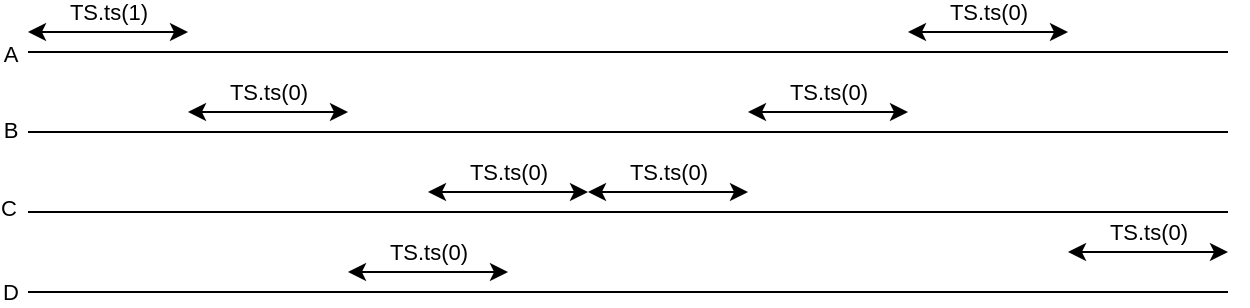 <mxfile version="23.1.5" type="device">
  <diagram name="Page-1" id="WOQK134cbvJkuxmPQiWQ">
    <mxGraphModel dx="1145" dy="627" grid="1" gridSize="10" guides="1" tooltips="1" connect="1" arrows="1" fold="1" page="1" pageScale="1" pageWidth="827" pageHeight="1169" math="0" shadow="0">
      <root>
        <mxCell id="0" />
        <mxCell id="1" parent="0" />
        <mxCell id="P40Medt0AhkuD9oSW2cC-4" value="" style="endArrow=none;html=1;rounded=0;" edge="1" parent="1">
          <mxGeometry width="50" height="50" relative="1" as="geometry">
            <mxPoint x="120" y="240" as="sourcePoint" />
            <mxPoint x="720" y="240" as="targetPoint" />
          </mxGeometry>
        </mxCell>
        <mxCell id="P40Medt0AhkuD9oSW2cC-30" value="A" style="edgeLabel;html=1;align=center;verticalAlign=middle;resizable=0;points=[];" vertex="1" connectable="0" parent="P40Medt0AhkuD9oSW2cC-4">
          <mxGeometry x="-0.895" y="-1" relative="1" as="geometry">
            <mxPoint x="-41" as="offset" />
          </mxGeometry>
        </mxCell>
        <mxCell id="P40Medt0AhkuD9oSW2cC-5" value="" style="endArrow=none;html=1;rounded=0;" edge="1" parent="1">
          <mxGeometry width="50" height="50" relative="1" as="geometry">
            <mxPoint x="120" y="280" as="sourcePoint" />
            <mxPoint x="720" y="280" as="targetPoint" />
          </mxGeometry>
        </mxCell>
        <mxCell id="P40Medt0AhkuD9oSW2cC-31" value="B" style="edgeLabel;html=1;align=center;verticalAlign=middle;resizable=0;points=[];" vertex="1" connectable="0" parent="P40Medt0AhkuD9oSW2cC-5">
          <mxGeometry x="-0.881" y="1" relative="1" as="geometry">
            <mxPoint x="-45" as="offset" />
          </mxGeometry>
        </mxCell>
        <mxCell id="P40Medt0AhkuD9oSW2cC-6" value="" style="endArrow=none;html=1;rounded=0;" edge="1" parent="1">
          <mxGeometry width="50" height="50" relative="1" as="geometry">
            <mxPoint x="120" y="320" as="sourcePoint" />
            <mxPoint x="720" y="320" as="targetPoint" />
          </mxGeometry>
        </mxCell>
        <mxCell id="P40Medt0AhkuD9oSW2cC-32" value="C" style="edgeLabel;html=1;align=center;verticalAlign=middle;resizable=0;points=[];" vertex="1" connectable="0" parent="P40Medt0AhkuD9oSW2cC-6">
          <mxGeometry x="-0.973" y="2" relative="1" as="geometry">
            <mxPoint x="-18" as="offset" />
          </mxGeometry>
        </mxCell>
        <mxCell id="P40Medt0AhkuD9oSW2cC-7" value="" style="endArrow=none;html=1;rounded=0;" edge="1" parent="1">
          <mxGeometry width="50" height="50" relative="1" as="geometry">
            <mxPoint x="120" y="360" as="sourcePoint" />
            <mxPoint x="720" y="360" as="targetPoint" />
          </mxGeometry>
        </mxCell>
        <mxCell id="P40Medt0AhkuD9oSW2cC-33" value="D" style="edgeLabel;html=1;align=center;verticalAlign=middle;resizable=0;points=[];" vertex="1" connectable="0" parent="P40Medt0AhkuD9oSW2cC-7">
          <mxGeometry x="-0.942" relative="1" as="geometry">
            <mxPoint x="-27" as="offset" />
          </mxGeometry>
        </mxCell>
        <mxCell id="P40Medt0AhkuD9oSW2cC-8" value="" style="endArrow=classic;startArrow=classic;html=1;rounded=0;" edge="1" parent="1">
          <mxGeometry width="50" height="50" relative="1" as="geometry">
            <mxPoint x="120" y="230" as="sourcePoint" />
            <mxPoint x="200" y="230" as="targetPoint" />
          </mxGeometry>
        </mxCell>
        <mxCell id="P40Medt0AhkuD9oSW2cC-10" value="TS.ts(1)" style="edgeLabel;html=1;align=center;verticalAlign=middle;resizable=0;points=[];" vertex="1" connectable="0" parent="P40Medt0AhkuD9oSW2cC-8">
          <mxGeometry x="-0.482" relative="1" as="geometry">
            <mxPoint x="19" y="-10" as="offset" />
          </mxGeometry>
        </mxCell>
        <mxCell id="P40Medt0AhkuD9oSW2cC-13" value="" style="endArrow=classic;startArrow=classic;html=1;rounded=0;" edge="1" parent="1">
          <mxGeometry width="50" height="50" relative="1" as="geometry">
            <mxPoint x="200" y="270" as="sourcePoint" />
            <mxPoint x="280" y="270" as="targetPoint" />
          </mxGeometry>
        </mxCell>
        <mxCell id="P40Medt0AhkuD9oSW2cC-14" value="TS.ts(0)" style="edgeLabel;html=1;align=center;verticalAlign=middle;resizable=0;points=[];" vertex="1" connectable="0" parent="P40Medt0AhkuD9oSW2cC-13">
          <mxGeometry x="-0.482" relative="1" as="geometry">
            <mxPoint x="19" y="-10" as="offset" />
          </mxGeometry>
        </mxCell>
        <mxCell id="P40Medt0AhkuD9oSW2cC-17" value="" style="endArrow=classic;startArrow=classic;html=1;rounded=0;" edge="1" parent="1">
          <mxGeometry width="50" height="50" relative="1" as="geometry">
            <mxPoint x="280" y="350" as="sourcePoint" />
            <mxPoint x="360" y="350" as="targetPoint" />
          </mxGeometry>
        </mxCell>
        <mxCell id="P40Medt0AhkuD9oSW2cC-18" value="TS.ts(0)" style="edgeLabel;html=1;align=center;verticalAlign=middle;resizable=0;points=[];" vertex="1" connectable="0" parent="P40Medt0AhkuD9oSW2cC-17">
          <mxGeometry x="-0.482" relative="1" as="geometry">
            <mxPoint x="19" y="-10" as="offset" />
          </mxGeometry>
        </mxCell>
        <mxCell id="P40Medt0AhkuD9oSW2cC-19" value="" style="endArrow=classic;startArrow=classic;html=1;rounded=0;" edge="1" parent="1">
          <mxGeometry width="50" height="50" relative="1" as="geometry">
            <mxPoint x="320" y="310" as="sourcePoint" />
            <mxPoint x="400" y="310" as="targetPoint" />
          </mxGeometry>
        </mxCell>
        <mxCell id="P40Medt0AhkuD9oSW2cC-20" value="TS.ts(0)" style="edgeLabel;html=1;align=center;verticalAlign=middle;resizable=0;points=[];" vertex="1" connectable="0" parent="P40Medt0AhkuD9oSW2cC-19">
          <mxGeometry x="-0.482" relative="1" as="geometry">
            <mxPoint x="19" y="-10" as="offset" />
          </mxGeometry>
        </mxCell>
        <mxCell id="P40Medt0AhkuD9oSW2cC-21" value="" style="endArrow=classic;startArrow=classic;html=1;rounded=0;" edge="1" parent="1">
          <mxGeometry width="50" height="50" relative="1" as="geometry">
            <mxPoint x="480" y="270" as="sourcePoint" />
            <mxPoint x="560" y="270" as="targetPoint" />
          </mxGeometry>
        </mxCell>
        <mxCell id="P40Medt0AhkuD9oSW2cC-22" value="TS.ts(0)" style="edgeLabel;html=1;align=center;verticalAlign=middle;resizable=0;points=[];" vertex="1" connectable="0" parent="P40Medt0AhkuD9oSW2cC-21">
          <mxGeometry x="-0.482" relative="1" as="geometry">
            <mxPoint x="19" y="-10" as="offset" />
          </mxGeometry>
        </mxCell>
        <mxCell id="P40Medt0AhkuD9oSW2cC-23" value="" style="endArrow=classic;startArrow=classic;html=1;rounded=0;" edge="1" parent="1">
          <mxGeometry width="50" height="50" relative="1" as="geometry">
            <mxPoint x="400" y="310" as="sourcePoint" />
            <mxPoint x="480" y="310" as="targetPoint" />
          </mxGeometry>
        </mxCell>
        <mxCell id="P40Medt0AhkuD9oSW2cC-24" value="TS.ts(0)" style="edgeLabel;html=1;align=center;verticalAlign=middle;resizable=0;points=[];" vertex="1" connectable="0" parent="P40Medt0AhkuD9oSW2cC-23">
          <mxGeometry x="-0.482" relative="1" as="geometry">
            <mxPoint x="19" y="-10" as="offset" />
          </mxGeometry>
        </mxCell>
        <mxCell id="P40Medt0AhkuD9oSW2cC-25" value="" style="endArrow=classic;startArrow=classic;html=1;rounded=0;" edge="1" parent="1">
          <mxGeometry width="50" height="50" relative="1" as="geometry">
            <mxPoint x="560" y="230" as="sourcePoint" />
            <mxPoint x="640" y="230" as="targetPoint" />
          </mxGeometry>
        </mxCell>
        <mxCell id="P40Medt0AhkuD9oSW2cC-26" value="TS.ts(0)" style="edgeLabel;html=1;align=center;verticalAlign=middle;resizable=0;points=[];" vertex="1" connectable="0" parent="P40Medt0AhkuD9oSW2cC-25">
          <mxGeometry x="-0.482" relative="1" as="geometry">
            <mxPoint x="19" y="-10" as="offset" />
          </mxGeometry>
        </mxCell>
        <mxCell id="P40Medt0AhkuD9oSW2cC-27" value="" style="endArrow=classic;startArrow=classic;html=1;rounded=0;" edge="1" parent="1">
          <mxGeometry width="50" height="50" relative="1" as="geometry">
            <mxPoint x="640" y="340" as="sourcePoint" />
            <mxPoint x="720" y="340" as="targetPoint" />
          </mxGeometry>
        </mxCell>
        <mxCell id="P40Medt0AhkuD9oSW2cC-28" value="TS.ts(0)" style="edgeLabel;html=1;align=center;verticalAlign=middle;resizable=0;points=[];" vertex="1" connectable="0" parent="P40Medt0AhkuD9oSW2cC-27">
          <mxGeometry x="-0.482" relative="1" as="geometry">
            <mxPoint x="19" y="-10" as="offset" />
          </mxGeometry>
        </mxCell>
      </root>
    </mxGraphModel>
  </diagram>
</mxfile>
